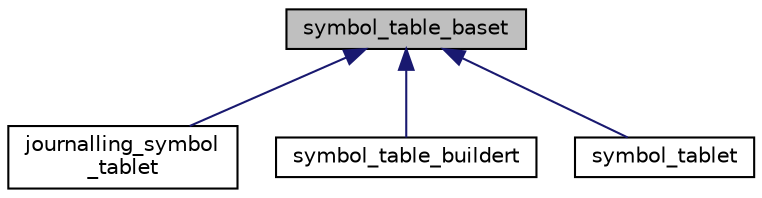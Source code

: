 digraph "symbol_table_baset"
{
 // LATEX_PDF_SIZE
  bgcolor="transparent";
  edge [fontname="Helvetica",fontsize="10",labelfontname="Helvetica",labelfontsize="10"];
  node [fontname="Helvetica",fontsize="10",shape=record];
  Node1 [label="symbol_table_baset",height=0.2,width=0.4,color="black", fillcolor="grey75", style="filled", fontcolor="black",tooltip="The symbol table base class interface."];
  Node1 -> Node2 [dir="back",color="midnightblue",fontsize="10",style="solid",fontname="Helvetica"];
  Node2 [label="journalling_symbol\l_tablet",height=0.2,width=0.4,color="black",URL="$classjournalling__symbol__tablet.html",tooltip="A symbol table wrapper that records which entries have been updated/removed."];
  Node1 -> Node3 [dir="back",color="midnightblue",fontsize="10",style="solid",fontname="Helvetica"];
  Node3 [label="symbol_table_buildert",height=0.2,width=0.4,color="black",URL="$classsymbol__table__buildert.html",tooltip="Author: Diffblue Ltd."];
  Node1 -> Node4 [dir="back",color="midnightblue",fontsize="10",style="solid",fontname="Helvetica"];
  Node4 [label="symbol_tablet",height=0.2,width=0.4,color="black",URL="$classsymbol__tablet.html",tooltip="The symbol table."];
}
